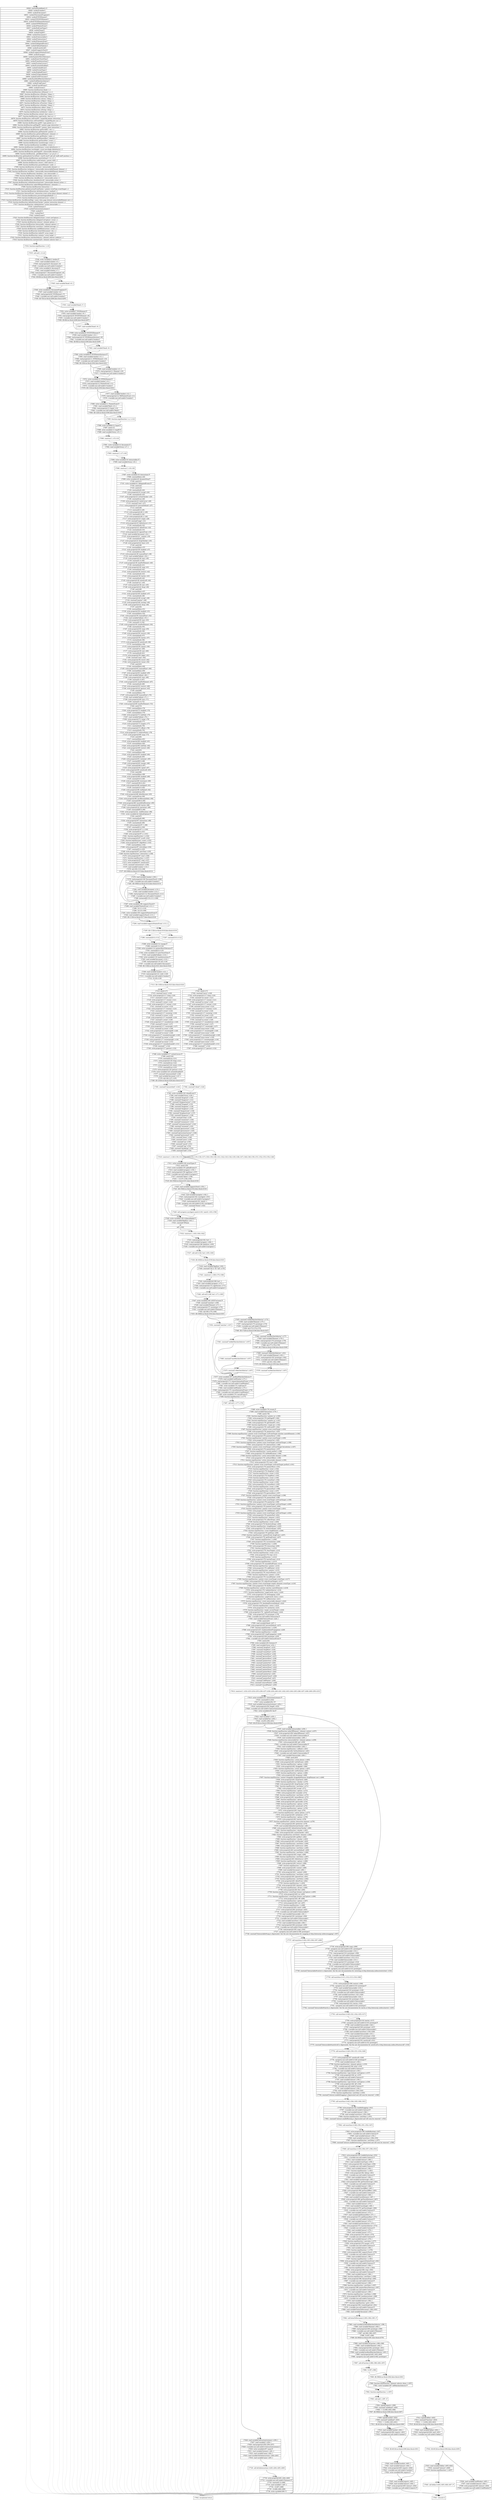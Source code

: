 digraph {
rankdir="TD"
BB_entry1[shape=none,label=""];
BB_entry1 -> BB4289 [tailport=s, headport=n, headlabel="    4289"]
BB4289 [shape=record label="{16928: constant[undefined,v1]|16929: vardecl['window']|16930: vardecl['document']|16931: vardecl['DocumentFragment']|16932: vardecl['SVGElement']|16933: vardecl['SVGSVGElement']|16934: vardecl['SVGElementInstance']|16935: vardecl['HTMLElement']|16936: vardecl['PointerEvent']|16937: vardecl['pEventTypes']|16938: vardecl['hypot']|16939: vardecl['tmpXY']|16940: vardecl['documents']|16941: vardecl['interactables']|16942: vardecl['interactions']|16943: vardecl['dynamicDrop']|16944: vardecl['delegatedEvents']|16945: vardecl['defaultOptions']|16946: vardecl['autoScroll']|16947: vardecl['supportsTouch']|16948: vardecl['supportsPointerEvent']|16949: vardecl['margin']|16950: vardecl['pointerMoveTolerance']|16951: vardecl['prevTouchTime']|16952: vardecl['maxInteractions']|16953: vardecl['actionCursors']|16954: vardecl['actionIsEnabled']|16955: vardecl['wheelEvent']|16956: vardecl['eventTypes']|16957: vardecl['globalEvents']|16958: vardecl['isOperaMobile']|16959: vardecl['isIOS7orLower']|16960: vardecl['prefixedMatchesSelector']|16961: vardecl['ie8MatchesSelector']|16962: vardecl['reqFrame']|16963: vardecl['cancelFrame']|16964: vardecl['events']|16965: function-decl[function blank ( ),-]|16966: function-decl[function isElement ( o ),-]|16967: function-decl[function isWindow ( thing ),-]|16968: function-decl[function isDocFrag ( thing ),-]|16969: function-decl[function isArray ( thing ),-]|16970: function-decl[function isObject ( thing ),-]|16971: function-decl[function isFunction ( thing ),-]|16972: function-decl[function isNumber ( thing ),-]|16973: function-decl[function isBool ( thing ),-]|16974: function-decl[function isString ( thing ),-]|16975: function-decl[function trySelector ( value ),-]|16976: function-decl[function extend ( dest source ),-]|16977: function-decl[function copyCoords ( dest src ),-]|16978: function-decl[function setEventXY ( targetObj pointer interaction ),-]|16979: function-decl[function setEventDeltas ( targetObj prev cur ),-]|16980: function-decl[function getXY ( type pointer xy ),-]|16981: function-decl[function getPageXY ( pointer page interaction ),-]|16982: function-decl[function getClientXY ( pointer client interaction ),-]|16983: function-decl[function getScrollXY ( win ),-]|16984: function-decl[function getPointerId ( pointer ),-]|16985: function-decl[function getActualElement ( element ),-]|16986: function-decl[function getWindow ( node ),-]|16987: function-decl[function getElementRect ( element ),-]|16988: function-decl[function getTouchPair ( event ),-]|16989: function-decl[function touchAverage ( event ),-]|16990: function-decl[function touchBBox ( event ),-]|16991: function-decl[function touchDistance ( event deltaSource ),-]|16992: function-decl[function touchAngle ( event prevAngle deltaSource ),-]|16993: function-decl[function getOriginXY ( interactable element ),-]|16994: function-decl[function _getQBezierValue ( t p1 p2 p3 ),-]|16995: function-decl[function getQuadraticCurvePoint ( startX startY cpX cpY endX endY position ),-]|16996: function-decl[function easeOutQuad ( t b c d ),-]|16997: function-decl[function nodeContains ( parent child ),-]|16998: function-decl[function closest ( child selector ),-]|16999: function-decl[function parentElement ( node ),-]|17000: function-decl[function inContext ( interactable element ),-]|17001: function-decl[function testIgnore ( interactable interactableElement element ),-]|17002: function-decl[function testAllow ( interactable interactableElement element ),-]|17003: function-decl[function checkAxis ( axis interactable ),-]|17004: function-decl[function checkSnap ( interactable action ),-]|17005: function-decl[function checkRestrict ( interactable action ),-]|17006: function-decl[function checkAutoScroll ( interactable action ),-]|17007: function-decl[function withinInteractionLimit ( interactable element action ),-]|17008: function-decl[function indexOfDeepestElement ( elements ),-]|17009: function-decl[function Interaction ( ),-]|17010: function-decl[function getInteractionFromPointer ( pointer eventType eventTarget ),-]|17011: function-decl[function doOnInteractions ( method ),-]|17012: function-decl[function InteractEvent ( interaction event action phase element related ),-]|17013: function-decl[function preventOriginalDefault ( ),-]|17014: function-decl[function getActionCursor ( action ),-]|17015: function-decl[function checkResizeEdge ( name value page element interactableElement rect ),-]|17016: function-decl[function defaultActionChecker ( pointer interaction element ),-]|17017: function-decl[function validateAction ( action interactable ),-]|17018: vardecl['listeners']|17019: vardecl['interactionListeners']|17020: vardecl['i']|17021: vardecl['len']|17022: vardecl['name']|17023: function-decl[function delegateListener ( event useCapture ),-]|17024: function-decl[function delegateUseCapture ( event ),-]|17025: function-decl[function interact ( element options ),-]|17026: function-decl[function Interactable ( element options ),-]|17027: function-decl[function warnOnce ( method message ),-]|17028: function-decl[function endAllInteractions ( event ),-]|17029: function-decl[function listenToDocument ( doc ),-]|17030: function-decl[function indexOf ( array target ),-]|17031: function-decl[function contains ( array target ),-]|17032: function-decl[function matchesSelector ( element selector nodeList ),-]|17033: function-decl[function matchesUpTo ( element selector limit ),-]}" ] 
BB4289 -> BB4290 [tailport=s, headport=n, headlabel="      4290"]
BB4290 [shape=record label="{17034: function-expr[function ( ),v3]}" ] 
BB4290 -> BB4291 [tailport=s, headport=n, headlabel="      4291"]
BB4291 [shape=record label="{17035: call-null [-,v3,v2]}" ] 
BB4291 -> BB4292 [tailport=s, headport=n, headlabel="      4292"]
BB4291 -> BB4398 [tailport=s, headport=n, color=gray, headlabel="      4398"]
BB4292 [shape=record label="{17036: write-variable[v2,'window']*|17037: read-variable['window',v5,-]|17038: read-property[v5,'document',v4]|17039: \<variable-non-null-undef\>['window']|17040: write-variable[v4,'document']*|17041: read-variable['window',v7,-]|17042: read-property[v7,'DocumentFragment',v6]|17043: \<variable-non-null-undef\>['window']|17044: if[v6](true-block:4294,false-block:4293)}" ] 
BB4292 -> BB4294 [tailport=s, headport=n, headlabel="      4294"]
BB4292 -> BB4293 [tailport=s, headport=n, headlabel="      4293"]
BB4292 -> BB4398 [tailport=s, headport=n, color=gray]
BB4293 [shape=record label="{17045: read-variable['blank',v6,-]}" ] 
BB4293 -> BB4294 [tailport=s, headport=n]
BB4293 -> BB4398 [tailport=s, headport=n, color=gray]
BB4294 [shape=record label="{17046: write-variable[v6,'DocumentFragment']*|17047: read-variable['window',v8,-]|17048: read-property[v8,'SVGElement',v7]|17049: \<variable-non-null-undef\>['window']|17050: if[v7](true-block:4296,false-block:4295)}" ] 
BB4294 -> BB4296 [tailport=s, headport=n, headlabel="      4296"]
BB4294 -> BB4295 [tailport=s, headport=n, headlabel="      4295"]
BB4294 -> BB4398 [tailport=s, headport=n, color=gray]
BB4295 [shape=record label="{17051: read-variable['blank',v7,-]}" ] 
BB4295 -> BB4296 [tailport=s, headport=n]
BB4295 -> BB4398 [tailport=s, headport=n, color=gray]
BB4296 [shape=record label="{17052: write-variable[v7,'SVGElement']*|17053: read-variable['window',v9,-]|17054: read-property[v9,'SVGSVGElement',v8]|17055: \<variable-non-null-undef\>['window']|17056: if[v8](true-block:4298,false-block:4297)}" ] 
BB4296 -> BB4298 [tailport=s, headport=n, headlabel="      4298"]
BB4296 -> BB4297 [tailport=s, headport=n, headlabel="      4297"]
BB4296 -> BB4398 [tailport=s, headport=n, color=gray]
BB4297 [shape=record label="{17057: read-variable['blank',v8,-]}" ] 
BB4297 -> BB4298 [tailport=s, headport=n]
BB4297 -> BB4398 [tailport=s, headport=n, color=gray]
BB4298 [shape=record label="{17058: write-variable[v8,'SVGSVGElement']*|17059: read-variable['window',v10,-]|17060: read-property[v10,'SVGElementInstance',v9]|17061: \<variable-non-null-undef\>['window']|17062: if[v9](true-block:4300,false-block:4299)}" ] 
BB4298 -> BB4300 [tailport=s, headport=n, headlabel="      4300"]
BB4298 -> BB4299 [tailport=s, headport=n, headlabel="      4299"]
BB4298 -> BB4398 [tailport=s, headport=n, color=gray]
BB4299 [shape=record label="{17063: read-variable['blank',v9,-]}" ] 
BB4299 -> BB4300 [tailport=s, headport=n]
BB4299 -> BB4398 [tailport=s, headport=n, color=gray]
BB4300 [shape=record label="{17064: write-variable[v9,'SVGElementInstance']*|17065: read-variable['window',v11,-]|17066: read-property[v11,'HTMLElement',v10]|17067: \<variable-non-null-undef\>['window']|17068: if[v10](true-block:4302,false-block:4301)}" ] 
BB4300 -> BB4302 [tailport=s, headport=n, headlabel="      4302"]
BB4300 -> BB4301 [tailport=s, headport=n, headlabel="      4301"]
BB4300 -> BB4398 [tailport=s, headport=n, color=gray]
BB4301 [shape=record label="{17069: read-variable['window',v11,-]|17070: read-property[v11,'Element',v10]|17071: \<variable-non-null-undef\>['window']}" ] 
BB4301 -> BB4302 [tailport=s, headport=n]
BB4301 -> BB4398 [tailport=s, headport=n, color=gray]
BB4302 [shape=record label="{17072: write-variable[v10,'HTMLElement']*|17073: read-variable['window',v12,-]|17074: read-property[v12,'PointerEvent',v11]|17075: \<variable-non-null-undef\>['window']|17076: if[v11](true-block:4304,false-block:4303)}" ] 
BB4302 -> BB4304 [tailport=s, headport=n, headlabel="      4304"]
BB4302 -> BB4303 [tailport=s, headport=n, headlabel="      4303"]
BB4302 -> BB4398 [tailport=s, headport=n, color=gray]
BB4303 [shape=record label="{17077: read-variable['window',v12,-]|17078: read-property[v12,'MSPointerEvent',v11]|17079: \<variable-non-null-undef\>['window']}" ] 
BB4303 -> BB4304 [tailport=s, headport=n]
BB4303 -> BB4398 [tailport=s, headport=n, color=gray]
BB4304 [shape=record label="{17080: write-variable[v11,'PointerEvent']*|17081: read-variable['Math',v13,-]|17082: read-property[v13,'hypot',v12]|17083: \<variable-non-null-undef\>['Math']|17084: if[v12](true-block:4306,false-block:4305)}" ] 
BB4304 -> BB4306 [tailport=s, headport=n, headlabel="      4306"]
BB4304 -> BB4305 [tailport=s, headport=n, headlabel="      4305"]
BB4304 -> BB4398 [tailport=s, headport=n, color=gray]
BB4305 [shape=record label="{17085: function-expr[function ( x y ),v12]}" ] 
BB4305 -> BB4306 [tailport=s, headport=n]
BB4306 [shape=record label="{17086: write-variable[v12,'hypot']*|17087: new[v13]|17088: write-variable[v13,'tmpXY']*|17089: read-variable['Array',v15,-]}" ] 
BB4306 -> BB4307 [tailport=s, headport=n, headlabel="      4307"]
BB4306 -> BB4398 [tailport=s, headport=n, color=gray]
BB4307 [shape=record label="{17090: construct [-,v15,v14]}" ] 
BB4307 -> BB4308 [tailport=s, headport=n, headlabel="      4308"]
BB4307 -> BB4398 [tailport=s, headport=n, color=gray]
BB4308 [shape=record label="{17091: write-variable[v14,'documents']*|17092: read-variable['Array',v17,-]}" ] 
BB4308 -> BB4309 [tailport=s, headport=n, headlabel="      4309"]
BB4308 -> BB4398 [tailport=s, headport=n, color=gray]
BB4309 [shape=record label="{17093: construct [-,v17,v16]}" ] 
BB4309 -> BB4310 [tailport=s, headport=n, headlabel="      4310"]
BB4309 -> BB4398 [tailport=s, headport=n, color=gray]
BB4310 [shape=record label="{17094: write-variable[v16,'interactables']*|17095: read-variable['Array',v19,-]}" ] 
BB4310 -> BB4311 [tailport=s, headport=n, headlabel="      4311"]
BB4310 -> BB4398 [tailport=s, headport=n, color=gray]
BB4311 [shape=record label="{17096: construct [-,v19,v18]}" ] 
BB4311 -> BB4312 [tailport=s, headport=n, headlabel="      4312"]
BB4311 -> BB4398 [tailport=s, headport=n, color=gray]
BB4312 [shape=record label="{17097: write-variable[v18,'interactions']*|17098: constant[false,v20]|17099: write-variable[v20,'dynamicDrop']*|17100: new[v21]|17101: write-variable[v21,'delegatedEvents']*|17102: new[v22]|17103: new[v23]|17104: constant[null,v24]|17105: write-property[v23,'accept',v24]|17106: constant[null,v25]|17107: write-property[v23,'actionChecker',v25]|17108: constant[true,v26]|17109: write-property[v23,'styleCursor',v26]|17110: constant[\"auto\",v27]|17111: write-property[v23,'preventDefault',v27]|17112: new[v28]|17113: constant[0.0,v29]|17114: write-property[v28,'x',v29]|17115: constant[0.0,v30]|17116: write-property[v28,'y',v30]|17117: write-property[v23,'origin',v28]|17118: constant[\"page\",v31]|17119: write-property[v23,'deltaSource',v31]|17120: constant[null,v32]|17121: write-property[v23,'allowFrom',v32]|17122: constant[null,v33]|17123: write-property[v23,'ignoreFrom',v33]|17124: read-variable['document',v34,-]|17125: write-property[v23,'_context',v34]|17126: constant[null,v35]|17127: write-property[v23,'dropChecker',v35]|17128: write-property[v22,'base',v23]|17129: new[v36]|17130: constant[false,v37]|17131: write-property[v36,'enabled',v37]|17132: constant[true,v38]|17133: write-property[v36,'manualStart',v38]|17134: read-variable['Infinity',v39,-]|17135: write-property[v36,'max',v39]|17136: constant[1.0,v40]|17137: write-property[v36,'maxPerElement',v40]|17138: constant[null,v41]|17139: write-property[v36,'snap',v41]|17140: constant[null,v42]|17141: write-property[v36,'restrict',v42]|17142: constant[null,v43]|17143: write-property[v36,'inertia',v43]|17144: constant[null,v44]|17145: write-property[v36,'autoScroll',v44]|17146: constant[\"xy\",v45]|17147: write-property[v36,'axis',v45]|17148: write-property[v22,'drag',v36]|17149: new[v46]|17150: constant[false,v47]|17151: write-property[v46,'enabled',v47]|17152: constant[null,v48]|17153: write-property[v46,'accept',v48]|17154: constant[\"pointer\",v49]|17155: write-property[v46,'overlap',v49]|17156: write-property[v22,'drop',v46]|17157: new[v50]|17158: constant[false,v51]|17159: write-property[v50,'enabled',v51]|17160: constant[false,v52]|17161: write-property[v50,'manualStart',v52]|17162: read-variable['Infinity',v53,-]|17163: write-property[v50,'max',v53]|17164: constant[1.0,v54]|17165: write-property[v50,'maxPerElement',v54]|17166: constant[null,v55]|17167: write-property[v50,'snap',v55]|17168: constant[null,v56]|17169: write-property[v50,'restrict',v56]|17170: constant[null,v57]|17171: write-property[v50,'inertia',v57]|17172: constant[null,v58]|17173: write-property[v50,'autoScroll',v58]|17174: constant[false,v59]|17175: write-property[v50,'square',v59]|17176: constant[\"xy\",v60]|17177: write-property[v50,'axis',v60]|17178: constant[null,v61]|17179: write-property[v50,'edges',v61]|17180: constant[\"none\",v62]|17181: write-property[v50,'invert',v62]|17182: write-property[v22,'resize',v50]|17183: new[v63]|17184: constant[false,v64]|17185: write-property[v63,'manualStart',v64]|17186: constant[false,v65]|17187: write-property[v63,'enabled',v65]|17188: read-variable['Infinity',v66,-]|17189: write-property[v63,'max',v66]|17190: constant[1.0,v67]|17191: write-property[v63,'maxPerElement',v67]|17192: constant[null,v68]|17193: write-property[v63,'restrict',v68]|17194: write-property[v22,'gesture',v63]|17195: new[v69]|17196: constant[false,v70]|17197: write-property[v69,'manualStart',v70]|17198: read-variable['Infinity',v71,-]|17199: write-property[v69,'max',v71]|17200: constant[1.0,v72]|17201: write-property[v69,'maxPerElement',v72]|17202: new[v73]|17203: constant[false,v74]|17204: write-property[v73,'enabled',v74]|17205: constant[false,v75]|17206: write-property[v73,'endOnly',v75]|17207: read-variable['Infinity',v76,-]|17208: write-property[v73,'range',v76]|17209: constant[null,v77]|17210: write-property[v73,'targets',v77]|17211: constant[null,v78]|17212: write-property[v73,'offsets',v78]|17213: constant[null,v79]|17214: write-property[v73,'relativePoints',v79]|17215: write-property[v69,'snap',v73]|17216: new[v80]|17217: constant[false,v81]|17218: write-property[v80,'enabled',v81]|17219: constant[false,v82]|17220: write-property[v80,'endOnly',v82]|17221: write-property[v69,'restrict',v80]|17222: new[v83]|17223: constant[false,v84]|17224: write-property[v83,'enabled',v84]|17225: constant[null,v85]|17226: write-property[v83,'container',v85]|17227: constant[60.0,v86]|17228: write-property[v83,'margin',v86]|17229: constant[300.0,v87]|17230: write-property[v83,'speed',v87]|17231: write-property[v69,'autoScroll',v83]|17232: new[v88]|17233: constant[false,v89]|17234: write-property[v88,'enabled',v89]|17235: constant[10.0,v90]|17236: write-property[v88,'resistance',v90]|17237: constant[100.0,v91]|17238: write-property[v88,'minSpeed',v91]|17239: constant[10.0,v92]|17240: write-property[v88,'endSpeed',v92]|17241: constant[true,v93]|17242: write-property[v88,'allowResume',v93]|17243: constant[true,v94]|17244: write-property[v88,'zeroResumeDelta',v94]|17245: constant[300.0,v95]|17246: write-property[v88,'smoothEndDuration',v95]|17247: write-property[v69,'inertia',v88]|17248: write-property[v22,'perAction',v69]|17249: constant[600.0,v96]|17250: write-property[v22,'_holdDuration',v96]|17251: write-variable[v22,'defaultOptions']*|17252: new[v97]|17253: constant[null,v98]|17254: write-property[v97,'interaction',v98]|17255: constant[null,v99]|17256: write-property[v97,'i',v99]|17257: constant[0.0,v100]|17258: write-property[v97,'x',v100]|17259: constant[0.0,v101]|17260: write-property[v97,'y',v101]|17261: function-expr[function ( ),v102]|17262: write-property[v97,'scroll',v102]|17263: function-expr[function ( event ),v103]|17264: write-property[v97,'edgeMove',v103]|17265: constant[false,v104]|17266: write-property[v97,'isScrolling',v104]|17267: constant[0.0,v105]|17268: write-property[v97,'prevTime',v105]|17269: function-expr[function ( interaction ),v106]|17270: write-property[v97,'start',v106]|17271: function-expr[function ( ),v107]|17272: write-property[v97,'stop',v107]|17273: write-variable[v97,'autoScroll']*|17274: constant[\"ontouchstart\",v109]|17275: read-variable['window',v110,-]|17276: in[v109,v110,v108]|17277: if[v108](true-block:4315,false-block:4313)}" ] 
BB4312 -> BB4315 [tailport=s, headport=n, headlabel="      4315"]
BB4312 -> BB4313 [tailport=s, headport=n, headlabel="      4313"]
BB4312 -> BB4398 [tailport=s, headport=n, color=gray]
BB4313 [shape=record label="{17278: read-variable['window',v109,-]|17279: read-property[v109,'DocumentTouch',v108]|17280: \<variable-non-null-undef\>['window']|17281: if[v108](true-block:4314,false-block:4315)}" ] 
BB4313 -> BB4315 [tailport=s, headport=n]
BB4313 -> BB4314 [tailport=s, headport=n, headlabel="      4314"]
BB4313 -> BB4398 [tailport=s, headport=n, color=gray]
BB4314 [shape=record label="{17282: read-variable['document',v110,-]|17283: read-variable['window',v112,-]|17284: read-property[v112,'DocumentTouch',v111]|17285: \<variable-non-null-undef\>['window']|17286: instanceof[v110,v111,v108]}" ] 
BB4314 -> BB4315 [tailport=s, headport=n]
BB4314 -> BB4398 [tailport=s, headport=n, color=gray]
BB4315 [shape=record label="{17287: write-variable[v108,'supportsTouch']*|17288: read-variable['PointerEvent',v111,-]|17289: ![v111,v110]|17290: ![v110,v109]|17291: write-variable[v109,'supportsPointerEvent']*|17292: read-variable['supportsTouch',v113,-]|17293: if[v113](true-block:4317,false-block:4316)}" ] 
BB4315 -> BB4317 [tailport=s, headport=n, headlabel="      4317"]
BB4315 -> BB4316 [tailport=s, headport=n, headlabel="      4316"]
BB4315 -> BB4398 [tailport=s, headport=n, color=gray]
BB4316 [shape=record label="{17294: read-variable['supportsPointerEvent',v113,-]}" ] 
BB4316 -> BB4317 [tailport=s, headport=n]
BB4316 -> BB4398 [tailport=s, headport=n, color=gray]
BB4317 [shape=record label="{17295: if[v113](true-block:4318,false-block:4319)}" ] 
BB4317 -> BB4318 [tailport=s, headport=n, headlabel="      4318"]
BB4317 -> BB4319 [tailport=s, headport=n, headlabel="      4319"]
BB4318 [shape=record label="{17296: constant[20.0,v112]}" ] 
BB4318 -> BB4320 [tailport=s, headport=n, headlabel="      4320"]
BB4319 [shape=record label="{17297: constant[10.0,v112]}" ] 
BB4319 -> BB4320 [tailport=s, headport=n]
BB4320 [shape=record label="{17298: write-variable[v112,'margin']*|17299: constant[1.0,v114]|17300: write-variable[v114,'pointerMoveTolerance']*|17301: constant[0.0,v115]|17302: write-variable[v115,'prevTouchTime']*|17303: read-variable['Infinity',v116,-]|17304: write-variable[v116,'maxInteractions']*|17305: read-variable['document',v119,-]|17306: read-property[v119,'all',v118]|17307: \<variable-non-null-undef\>['document']|17308: if[v118](true-block:4321,false-block:4322)}" ] 
BB4320 -> BB4322 [tailport=s, headport=n, headlabel="      4322"]
BB4320 -> BB4321 [tailport=s, headport=n, headlabel="      4321"]
BB4320 -> BB4398 [tailport=s, headport=n, color=gray]
BB4321 [shape=record label="{17309: read-variable['window',v121,-]|17310: read-property[v121,'atob',v120]|17311: \<variable-non-null-undef\>['window']|17312: ![v120,v118]}" ] 
BB4321 -> BB4322 [tailport=s, headport=n]
BB4321 -> BB4398 [tailport=s, headport=n, color=gray]
BB4322 [shape=record label="{17313: if[v118](true-block:4323,false-block:4324)}" ] 
BB4322 -> BB4323 [tailport=s, headport=n, headlabel="      4323"]
BB4322 -> BB4324 [tailport=s, headport=n, headlabel="      4324"]
BB4323 [shape=record label="{17314: new[v117]|17315: constant[\"move\",v120]|17316: write-property[v117,'drag',v120]|17317: constant[\"e-resize\",v121]|17318: write-property[v117,'resizex',v121]|17319: constant[\"s-resize\",v122]|17320: write-property[v117,'resizey',v122]|17321: constant[\"se-resize\",v123]|17322: write-property[v117,'resizexy',v123]|17323: constant[\"n-resize\",v124]|17324: write-property[v117,'resizetop',v124]|17325: constant[\"w-resize\",v125]|17326: write-property[v117,'resizeleft',v125]|17327: constant[\"s-resize\",v126]|17328: write-property[v117,'resizebottom',v126]|17329: constant[\"e-resize\",v127]|17330: write-property[v117,'resizeright',v127]|17331: constant[\"se-resize\",v128]|17332: write-property[v117,'resizetopleft',v128]|17333: constant[\"se-resize\",v129]|17334: write-property[v117,'resizebottomright',v129]|17335: constant[\"ne-resize\",v130]|17336: write-property[v117,'resizetopright',v130]|17337: constant[\"ne-resize\",v131]|17338: write-property[v117,'resizebottomleft',v131]|17339: constant[\"\",v132]|17340: write-property[v117,'gesture',v132]}" ] 
BB4323 -> BB4325 [tailport=s, headport=n, headlabel="      4325"]
BB4323 -> BB4398 [tailport=s, headport=n, color=gray]
BB4324 [shape=record label="{17341: new[v117]|17342: constant[\"move\",v120]|17343: write-property[v117,'drag',v120]|17344: constant[\"ew-resize\",v121]|17345: write-property[v117,'resizex',v121]|17346: constant[\"ns-resize\",v122]|17347: write-property[v117,'resizey',v122]|17348: constant[\"nwse-resize\",v123]|17349: write-property[v117,'resizexy',v123]|17350: constant[\"ns-resize\",v124]|17351: write-property[v117,'resizetop',v124]|17352: constant[\"ew-resize\",v125]|17353: write-property[v117,'resizeleft',v125]|17354: constant[\"ns-resize\",v126]|17355: write-property[v117,'resizebottom',v126]|17356: constant[\"ew-resize\",v127]|17357: write-property[v117,'resizeright',v127]|17358: constant[\"nwse-resize\",v128]|17359: write-property[v117,'resizetopleft',v128]|17360: constant[\"nwse-resize\",v129]|17361: write-property[v117,'resizebottomright',v129]|17362: constant[\"nesw-resize\",v130]|17363: write-property[v117,'resizetopright',v130]|17364: constant[\"nesw-resize\",v131]|17365: write-property[v117,'resizebottomleft',v131]|17366: constant[\"\",v132]|17367: write-property[v117,'gesture',v132]}" ] 
BB4324 -> BB4325 [tailport=s, headport=n]
BB4324 -> BB4398 [tailport=s, headport=n, color=gray]
BB4325 [shape=record label="{17368: write-variable[v117,'actionCursors']*|17369: new[v120]|17370: constant[true,v121]|17371: write-property[v120,'drag',v121]|17372: constant[true,v122]|17373: write-property[v120,'resize',v122]|17374: constant[true,v123]|17375: write-property[v120,'gesture',v123]|17376: write-variable[v120,'actionIsEnabled']*|17377: constant[\"onmousewheel\",v126]|17378: read-variable['document',v127,-]|17379: in[v126,v127,v125]|17380: if[v125](true-block:4326,false-block:4327)}" ] 
BB4325 -> BB4326 [tailport=s, headport=n, headlabel="      4326"]
BB4325 -> BB4327 [tailport=s, headport=n, headlabel="      4327"]
BB4325 -> BB4398 [tailport=s, headport=n, color=gray]
BB4326 [shape=record label="{17381: constant[\"mousewheel\",v124]}" ] 
BB4326 -> BB4328 [tailport=s, headport=n, headlabel="      4328"]
BB4327 [shape=record label="{17382: constant[\"wheel\",v124]}" ] 
BB4327 -> BB4328 [tailport=s, headport=n]
BB4328 [shape=record label="{17383: write-variable[v124,'wheelEvent']*|17384: read-variable['Array',v129,-]|17385: constant[\"dragstart\",v130]|17386: constant[\"dragmove\",v131]|17387: constant[\"draginertiastart\",v132]|17388: constant[\"dragend\",v133]|17389: constant[\"dragenter\",v134]|17390: constant[\"dragleave\",v135]|17391: constant[\"dropactivate\",v136]|17392: constant[\"dropdeactivate\",v137]|17393: constant[\"dropmove\",v138]|17394: constant[\"drop\",v139]|17395: constant[\"resizestart\",v140]|17396: constant[\"resizemove\",v141]|17397: constant[\"resizeinertiastart\",v142]|17398: constant[\"resizeend\",v143]|17399: constant[\"gesturestart\",v144]|17400: constant[\"gesturemove\",v145]|17401: constant[\"gestureinertiastart\",v146]|17402: constant[\"gestureend\",v147]|17403: constant[\"down\",v148]|17404: constant[\"move\",v149]|17405: constant[\"up\",v150]|17406: constant[\"cancel\",v151]|17407: constant[\"tap\",v152]|17408: constant[\"doubletap\",v153]|17409: constant[\"hold\",v154]}" ] 
BB4328 -> BB4329 [tailport=s, headport=n, headlabel="      4329"]
BB4328 -> BB4398 [tailport=s, headport=n, color=gray]
BB4329 [shape=record label="{17410: construct [-,v129,v130,v131,v132,v133,v134,v135,v136,v137,v138,v139,v140,v141,v142,v143,v144,v145,v146,v147,v148,v149,v150,v151,v152,v153,v154,v128]}" ] 
BB4329 -> BB4330 [tailport=s, headport=n, headlabel="      4330"]
BB4329 -> BB4398 [tailport=s, headport=n, color=gray]
BB4330 [shape=record label="{17411: write-variable[v128,'eventTypes']*|17412: new[v155]|17413: write-variable[v155,'globalEvents']*|17414: read-variable['navigator',v159,-]|17415: read-property[v159,'appName',v157]|17416: \<variable-non-null-undef\>['navigator']|17417: constant[\"Opera\",v158]|17418: ==[v157,v158,v156]|17419: if[v156](true-block:4331,false-block:4334)}" ] 
BB4330 -> BB4334 [tailport=s, headport=n, headlabel="      4334"]
BB4330 -> BB4331 [tailport=s, headport=n, headlabel="      4331"]
BB4330 -> BB4398 [tailport=s, headport=n, color=gray]
BB4331 [shape=record label="{17420: read-variable['supportsTouch',v156,-]|17421: if[v156](true-block:4332,false-block:4334)}" ] 
BB4331 -> BB4334 [tailport=s, headport=n]
BB4331 -> BB4332 [tailport=s, headport=n, headlabel="      4332"]
BB4331 -> BB4398 [tailport=s, headport=n, color=gray]
BB4332 [shape=record label="{17422: read-variable['navigator',v162,-]|17423: read-property[v162,'userAgent',v161]|17424: \<variable-non-null-undef\>['navigator']|17425: read-property[v161,'match',-]|17426: \<property-non-null-undef\>[v162,'userAgent']|17427: constant[\"Presto\",v163]}" ] 
BB4332 -> BB4333 [tailport=s, headport=n, headlabel="      4333"]
BB4332 -> BB4398 [tailport=s, headport=n, color=gray]
BB4333 [shape=record label="{17428: call-navigator.userAgent.match [v161,'match',v163,v156]}" ] 
BB4333 -> BB4334 [tailport=s, headport=n]
BB4333 -> BB4398 [tailport=s, headport=n, color=gray]
BB4334 [shape=record label="{17429: write-variable[v156,'isOperaMobile']*|17430: read-variable['RegExp',v163,-]|17431: constant[\"iP(hone|od|ad)\",v164]}" ] 
BB4334 -> BB4335 [tailport=s, headport=n, headlabel="      4335"]
BB4334 -> BB4398 [tailport=s, headport=n, color=gray]
BB4335 [shape=record label="{17432: construct [-,v163,v164,v162]}" ] 
BB4335 -> BB4336 [tailport=s, headport=n, headlabel="      4336"]
BB4335 -> BB4398 [tailport=s, headport=n, color=gray]
BB4336 [shape=record label="{17433: read-property[v162,'test',-]|17434: read-variable['navigator',v166,-]|17435: read-property[v166,'platform',v165]|17436: \<variable-non-null-undef\>['navigator']}" ] 
BB4336 -> BB4337 [tailport=s, headport=n, headlabel="      4337"]
BB4336 -> BB4398 [tailport=s, headport=n, color=gray]
BB4337 [shape=record label="{17437: call-null [v162,'test',v165,v160]}" ] 
BB4337 -> BB4338 [tailport=s, headport=n, headlabel="      4338"]
BB4337 -> BB4398 [tailport=s, headport=n, color=gray]
BB4338 [shape=record label="{17438: if[v160](true-block:4339,false-block:4343)}" ] 
BB4338 -> BB4343 [tailport=s, headport=n, headlabel="      4343"]
BB4338 -> BB4339 [tailport=s, headport=n, headlabel="      4339"]
BB4339 [shape=record label="{17439: read-variable['RegExp',v169,-]|17440: constant[\"OS [1-7][^\\\\d]\",v170]}" ] 
BB4339 -> BB4340 [tailport=s, headport=n, headlabel="      4340"]
BB4339 -> BB4398 [tailport=s, headport=n, color=gray]
BB4340 [shape=record label="{17441: construct [-,v169,v170,v168]}" ] 
BB4340 -> BB4341 [tailport=s, headport=n, headlabel="      4341"]
BB4340 -> BB4398 [tailport=s, headport=n, color=gray]
BB4341 [shape=record label="{17442: read-property[v168,'test',-]|17443: read-variable['navigator',v172,-]|17444: read-property[v172,'appVersion',v171]|17445: \<variable-non-null-undef\>['navigator']}" ] 
BB4341 -> BB4342 [tailport=s, headport=n, headlabel="      4342"]
BB4341 -> BB4398 [tailport=s, headport=n, color=gray]
BB4342 [shape=record label="{17446: call-null [v168,'test',v171,v160]}" ] 
BB4342 -> BB4343 [tailport=s, headport=n]
BB4342 -> BB4398 [tailport=s, headport=n, color=gray]
BB4343 [shape=record label="{17447: write-variable[v160,'isIOS7orLower']*|17448: constant[\"matches\",v169]|17449: read-variable['Element',v171,-]|17450: read-property[v171,'prototype',v170]|17451: \<variable-non-null-undef\>['Element']|17452: in[v169,v170,v168]|17453: if[v168](true-block:4344,false-block:4345)}" ] 
BB4343 -> BB4344 [tailport=s, headport=n, headlabel="      4344"]
BB4343 -> BB4345 [tailport=s, headport=n, headlabel="      4345"]
BB4343 -> BB4398 [tailport=s, headport=n, color=gray]
BB4344 [shape=record label="{17454: constant[\"matches\",v167]}" ] 
BB4344 -> BB4352 [tailport=s, headport=n, headlabel="      4352"]
BB4345 [shape=record label="{17455: constant[\"webkitMatchesSelector\",v173]|17456: read-variable['Element',v175,-]|17457: read-property[v175,'prototype',v174]|17458: \<variable-non-null-undef\>['Element']|17459: in[v173,v174,v172]|17460: if[v172](true-block:4346,false-block:4347)}" ] 
BB4345 -> BB4346 [tailport=s, headport=n, headlabel="      4346"]
BB4345 -> BB4347 [tailport=s, headport=n, headlabel="      4347"]
BB4345 -> BB4398 [tailport=s, headport=n, color=gray]
BB4346 [shape=record label="{17461: constant[\"webkitMatchesSelector\",v167]}" ] 
BB4346 -> BB4352 [tailport=s, headport=n]
BB4347 [shape=record label="{17462: constant[\"mozMatchesSelector\",v177]|17463: read-variable['Element',v179,-]|17464: read-property[v179,'prototype',v178]|17465: \<variable-non-null-undef\>['Element']|17466: in[v177,v178,v176]|17467: if[v176](true-block:4348,false-block:4349)}" ] 
BB4347 -> BB4348 [tailport=s, headport=n, headlabel="      4348"]
BB4347 -> BB4349 [tailport=s, headport=n, headlabel="      4349"]
BB4347 -> BB4398 [tailport=s, headport=n, color=gray]
BB4348 [shape=record label="{17468: constant[\"mozMatchesSelector\",v167]}" ] 
BB4348 -> BB4352 [tailport=s, headport=n]
BB4349 [shape=record label="{17469: constant[\"oMatchesSelector\",v181]|17470: read-variable['Element',v183,-]|17471: read-property[v183,'prototype',v182]|17472: \<variable-non-null-undef\>['Element']|17473: in[v181,v182,v180]|17474: if[v180](true-block:4350,false-block:4351)}" ] 
BB4349 -> BB4350 [tailport=s, headport=n, headlabel="      4350"]
BB4349 -> BB4351 [tailport=s, headport=n, headlabel="      4351"]
BB4349 -> BB4398 [tailport=s, headport=n, color=gray]
BB4350 [shape=record label="{17475: constant[\"oMatchesSelector\",v167]}" ] 
BB4350 -> BB4352 [tailport=s, headport=n]
BB4351 [shape=record label="{17476: constant[\"msMatchesSelector\",v167]}" ] 
BB4351 -> BB4352 [tailport=s, headport=n]
BB4352 [shape=record label="{17477: write-variable[v167,'prefixedMatchesSelector']*|17478: read-variable['realWindow',v173,-]|17479: read-property[v173,'requestAnimationFrame',v172]|17480: \<variable-non-null-undef\>['realWindow']|17481: write-variable[v172,'reqFrame']*|17482: read-variable['realWindow',v175,-]|17483: read-property[v175,'cancelAnimationFrame',v174]|17484: \<variable-non-null-undef\>['realWindow']|17485: write-variable[v174,'cancelFrame']*|17486: function-expr[function ( ),v177]}" ] 
BB4352 -> BB4353 [tailport=s, headport=n, headlabel="      4353"]
BB4352 -> BB4398 [tailport=s, headport=n, color=gray]
BB4353 [shape=record label="{17487: call-null [-,v177,v176]}" ] 
BB4353 -> BB4354 [tailport=s, headport=n, headlabel="      4354"]
BB4353 -> BB4398 [tailport=s, headport=n, color=gray]
BB4354 [shape=record label="{17488: write-variable[v176,'events']*|17489: read-variable['Interaction',v179,-]|17490: new[v178]|17491: function-expr[function ( pointer xy ),v180]|17492: write-property[v178,'getPageXY',v180]|17493: function-expr[function ( pointer xy ),v181]|17494: write-property[v178,'getClientXY',v181]|17495: function-expr[function ( target ptr ),v182]|17496: write-property[v178,'setEventXY',v182]|17497: function-expr[function ( pointer event eventTarget ),v183]|17498: write-property[v178,'pointerOver',v183]|17499: function-expr[function ( pointer event eventTarget curEventTarget matches matchElements ),v184]|17500: write-property[v178,'pointerHover',v184]|17501: function-expr[function ( pointer event eventTarget ),v185]|17502: write-property[v178,'pointerOut',v185]|17503: function-expr[function ( pointer event eventTarget curEventTarget ),v186]|17504: write-property[v178,'selectorDown',v186]|17505: function-expr[function ( pointer event eventTarget curEventTarget forceAction ),v187]|17506: write-property[v178,'pointerDown',v187]|17507: function-expr[function ( coords preEnd ),v188]|17508: write-property[v178,'setModifications',v188]|17509: function-expr[function ( action interactable element ),v189]|17510: write-property[v178,'setStartOffsets',v189]|17511: function-expr[function ( action interactable element ),v190]|17512: write-property[v178,'start',v190]|17513: function-expr[function ( pointer event eventTarget curEventTarget preEnd ),v191]|17514: write-property[v178,'pointerMove',v191]|17515: function-expr[function ( event ),v192]|17516: write-property[v178,'dragStart',v192]|17517: function-expr[function ( event ),v193]|17518: write-property[v178,'dragMove',v193]|17519: function-expr[function ( event ),v194]|17520: write-property[v178,'resizeStart',v194]|17521: function-expr[function ( event ),v195]|17522: write-property[v178,'resizeMove',v195]|17523: function-expr[function ( event ),v196]|17524: write-property[v178,'gestureStart',v196]|17525: function-expr[function ( event ),v197]|17526: write-property[v178,'gestureMove',v197]|17527: function-expr[function ( pointer event eventTarget ),v198]|17528: write-property[v178,'pointerHold',v198]|17529: function-expr[function ( pointer event eventTarget curEventTarget ),v199]|17530: write-property[v178,'pointerUp',v199]|17531: function-expr[function ( pointer event eventTarget curEventTarget ),v200]|17532: write-property[v178,'pointerCancel',v200]|17533: function-expr[function ( pointer event eventTarget ),v201]|17534: write-property[v178,'ie8Dblclick',v201]|17535: function-expr[function ( pointer event eventTarget curEventTarget ),v202]|17536: write-property[v178,'pointerEnd',v202]|17537: function-expr[function ( element ),v203]|17538: write-property[v178,'collectDrops',v203]|17539: function-expr[function ( event ),v204]|17540: write-property[v178,'fireActiveDrops',v204]|17541: function-expr[function ( dragElement ),v205]|17542: write-property[v178,'setActiveDrops',v205]|17543: function-expr[function ( event dragElement ),v206]|17544: write-property[v178,'getDrop',v206]|17545: function-expr[function ( pointerEvent dragEvent ),v207]|17546: write-property[v178,'getDropEvents',v207]|17547: function-expr[function ( ),v208]|17548: write-property[v178,'currentAction',v208]|17549: function-expr[function ( ),v209]|17550: write-property[v178,'interacting',v209]|17551: function-expr[function ( ),v210]|17552: write-property[v178,'clearTargets',v210]|17553: function-expr[function ( event ),v211]|17554: write-property[v178,'stop',v211]|17555: function-expr[function ( ),v212]|17556: write-property[v178,'inertiaFrame',v212]|17557: function-expr[function ( ),v213]|17558: write-property[v178,'smoothEndFrame',v213]|17559: function-expr[function ( pointer ),v214]|17560: write-property[v178,'addPointer',v214]|17561: function-expr[function ( pointer ),v215]|17562: write-property[v178,'removePointer',v215]|17563: function-expr[function ( pointer ),v216]|17564: write-property[v178,'recordPointer',v216]|17565: function-expr[function ( pointer event eventTarget eventType ),v217]|17566: write-property[v178,'collectEventTargets',v217]|17567: function-expr[function ( pointer event eventTarget targets elements eventType ),v218]|17568: write-property[v178,'firePointers',v218]|17569: function-expr[function ( pointer matches matchElements ),v219]|17570: write-property[v178,'validateSelector',v219]|17571: function-expr[function ( pageCoords status ),v220]|17572: write-property[v178,'setSnapping',v220]|17573: function-expr[function ( pageCoords status ),v221]|17574: write-property[v178,'setRestriction',v221]|17575: function-expr[function ( event interactable element ),v222]|17576: write-property[v178,'checkAndPreventDefault',v222]|17577: function-expr[function ( status ),v223]|17578: write-property[v178,'calcInertia',v223]|17579: function-expr[function ( target currentTarget ),v224]|17580: write-property[v178,'_updateEventTargets',v224]|17581: write-property[v179,'prototype',v178]|17582: \<variable-non-null-undef\>['Interaction']*|17583: read-variable['InteractEvent',v226,-]|17584: new[v225]|17585: read-variable['blank',v227,-]|17586: write-property[v225,'preventDefault',v227]|17587: function-expr[function ( ),v228]|17588: write-property[v225,'stopImmediatePropagation',v228]|17589: function-expr[function ( ),v229]|17590: write-property[v225,'stopPropagation',v229]|17591: write-property[v226,'prototype',v225]|17592: \<variable-non-null-undef\>['InteractEvent']*|17593: new[v230]|17594: write-variable[v230,'listeners']*|17595: read-variable['Array',v232,-]|17596: constant[\"dragStart\",v233]|17597: constant[\"dragMove\",v234]|17598: constant[\"resizeStart\",v235]|17599: constant[\"resizeMove\",v236]|17600: constant[\"gestureStart\",v237]|17601: constant[\"gestureMove\",v238]|17602: constant[\"pointerOver\",v239]|17603: constant[\"pointerOut\",v240]|17604: constant[\"pointerHover\",v241]|17605: constant[\"selectorDown\",v242]|17606: constant[\"pointerDown\",v243]|17607: constant[\"pointerMove\",v244]|17608: constant[\"pointerUp\",v245]|17609: constant[\"pointerCancel\",v246]|17610: constant[\"pointerEnd\",v247]|17611: constant[\"addPointer\",v248]|17612: constant[\"removePointer\",v249]|17613: constant[\"recordPointer\",v250]}" ] 
BB4354 -> BB4355 [tailport=s, headport=n, headlabel="      4355"]
BB4354 -> BB4398 [tailport=s, headport=n, color=gray]
BB4355 [shape=record label="{17614: construct [-,v232,v233,v234,v235,v236,v237,v238,v239,v240,v241,v242,v243,v244,v245,v246,v247,v248,v249,v250,v231]}" ] 
BB4355 -> BB4356 [tailport=s, headport=n, headlabel="      4356"]
BB4355 -> BB4398 [tailport=s, headport=n, color=gray]
BB4356 [shape=record label="{17615: write-variable[v231,'interactionListeners']*|17616: constant[0.0,v252]|17617: write-variable[v252,'i']*|17618: read-variable['interactionListeners',v254,-]|17619: read-property[v254,'length',v253]|17620: \<variable-non-null-undef\>['interactionListeners']|17621: write-variable[v253,'len']*}" ] 
BB4356 -> BB4357 [tailport=s, headport=n, headlabel="      4357"]
BB4356 -> BB4398 [tailport=s, headport=n, color=gray]
BB4357 [shape=record label="{17622: read-variable['i',v255,-]|17623: read-variable['len',v256,-]|17624: \<[v255,v256,v251]|17625: if[v251](true-block:4358,false-block:4359)}" ] 
BB4357 -> BB4358 [tailport=s, headport=n, headlabel="      4358"]
BB4357 -> BB4359 [tailport=s, headport=n, headlabel="      4359"]
BB4357 -> BB4398 [tailport=s, headport=n, color=gray]
BB4358 [shape=record label="{17626: read-variable['interactionListeners',v258,-]|17627: read-variable['i',v259,-]|17628: read-property[v258,v259,v257]|17629: \<variable-non-null-undef\>['interactionListeners']|17630: write-variable[v257,'name']*|17631: read-variable['listeners',v261,-]|17632: read-variable['name',v262,-]|17633: read-variable['doOnInteractions',v264,v263]|17634: read-variable['name',v265,-]}" ] 
BB4358 -> BB4360 [tailport=s, headport=n, headlabel="      4360"]
BB4358 -> BB4398 [tailport=s, headport=n, color=gray]
BB4359 [shape=record label="{17635: read-variable['interactables',v258,-]|17636: function-expr[function indexOfElement ( element context ),v257]|17637: write-property[v258,'indexOfElement',v257]|17638: \<variable-non-null-undef\>['interactables']*|17639: read-variable['interactables',v260,-]|17640: function-expr[function interactableGet ( element options ),v259]|17641: write-property[v260,'get',v259]|17642: \<variable-non-null-undef\>['interactables']*|17643: read-variable['interactables',v262,-]|17644: function-expr[function ( callback ),v261]|17645: write-property[v262,'forEachSelector',v261]|17646: \<variable-non-null-undef\>['interactables']*|17647: read-variable['Interactable',v264,-]|17648: new[v263]|17649: function-expr[function ( action phases ),v265]|17650: write-property[v263,'setOnEvents',v265]|17651: function-expr[function ( options ),v266]|17652: write-property[v263,'draggable',v266]|17653: function-expr[function ( action options ),v267]|17654: write-property[v263,'setPerAction',v267]|17655: function-expr[function ( options ),v268]|17656: write-property[v263,'dropzone',v268]|17657: function-expr[function ( pointer draggable draggableElement dropElement rect ),v269]|17658: write-property[v263,'dropCheck',v269]|17659: function-expr[function ( checker ),v270]|17660: write-property[v263,'dropChecker',v270]|17661: function-expr[function ( newValue ),v271]|17662: write-property[v263,'accept',v271]|17663: function-expr[function ( options ),v272]|17664: write-property[v263,'resizable',v272]|17665: function-expr[function ( newValue ),v273]|17666: write-property[v263,'squareResize',v273]|17667: function-expr[function ( options ),v274]|17668: write-property[v263,'gesturable',v274]|17669: function-expr[function ( options ),v275]|17670: write-property[v263,'autoScroll',v275]|17671: function-expr[function ( options ),v276]|17672: write-property[v263,'snap',v276]|17673: function-expr[function ( option options ),v277]|17674: write-property[v263,'setOptions',v277]|17675: function-expr[function ( options ),v278]|17676: write-property[v263,'inertia',v278]|17677: function-expr[function ( pointer interaction element ),v279]|17678: write-property[v263,'getAction',v279]|17679: read-variable['defaultActionChecker',v280,-]|17680: write-property[v263,'defaultActionChecker',v280]|17681: function-expr[function ( checker ),v281]|17682: write-property[v263,'actionChecker',v281]|17683: function-expr[function rectCheck ( element ),v282]|17684: write-property[v263,'getRect',v282]|17685: function-expr[function ( checker ),v283]|17686: write-property[v263,'rectChecker',v283]|17687: function-expr[function ( newValue ),v284]|17688: write-property[v263,'styleCursor',v284]|17689: function-expr[function ( newValue ),v285]|17690: write-property[v263,'preventDefault',v285]|17691: function-expr[function ( newValue ),v286]|17692: write-property[v263,'origin',v286]|17693: function-expr[function ( newValue ),v287]|17694: write-property[v263,'deltaSource',v287]|17695: function-expr[function ( options ),v288]|17696: write-property[v263,'restrict',v288]|17697: function-expr[function ( ),v289]|17698: write-property[v263,'context',v289]|17699: read-variable['document',v290,-]|17700: write-property[v263,'_context',v290]|17701: function-expr[function ( newValue ),v291]|17702: write-property[v263,'ignoreFrom',v291]|17703: function-expr[function ( newValue ),v292]|17704: write-property[v263,'allowFrom',v292]|17705: function-expr[function ( ),v293]|17706: write-property[v263,'element',v293]|17707: function-expr[function ( iEvent ),v294]|17708: write-property[v263,'fire',v294]|17709: function-expr[function ( eventType listener useCapture ),v295]|17710: write-property[v263,'on',v295]|17711: function-expr[function ( eventType listener useCapture ),v296]|17712: write-property[v263,'off',v296]|17713: function-expr[function ( options ),v297]|17714: write-property[v263,'set',v297]|17715: function-expr[function ( ),v298]|17716: write-property[v263,'unset',v298]|17717: write-property[v264,'prototype',v263]|17718: \<variable-non-null-undef\>['Interactable']*|17719: read-variable['Interactable',v301,-]|17720: read-property[v301,'prototype',v300]|17721: \<variable-non-null-undef\>['Interactable']|17722: read-variable['warnOnce',v303,v302]|17723: read-variable['Interactable',v306,-]|17724: read-property[v306,'prototype',v305]|17725: \<variable-non-null-undef\>['Interactable']|17726: read-property[v305,'snap',v304]|17727: \<property-non-null-undef\>[v306,'prototype']|17728: constant[\"Interactable#snap is deprecated. See the new documentation for snapping at http://interactjs.io/docs/snapping\",v307]}" ] 
BB4359 -> BB4362 [tailport=s, headport=n, headlabel="      4362"]
BB4359 -> BB4398 [tailport=s, headport=n, color=gray]
BB4360 [shape=record label="{17729: call-doOnInteractions [v263,v264,v265,v260]}" ] 
BB4360 -> BB4361 [tailport=s, headport=n, headlabel="      4361"]
BB4360 -> BB4398 [tailport=s, headport=n, color=gray]
BB4361 [shape=record label="{17730: write-property[v261,v262,v260]|17731: \<variable-non-null-undef\>['listeners']*|17732: constant[1.0,v266]|17733: read-variable['i',v267,-]|17734: +[v267,v268]|17735: +[v268,v266,v269]|17736: write-variable[v269,'i']}" ] 
BB4361 -> BB4357 [tailport=s, headport=n]
BB4361 -> BB4398 [tailport=s, headport=n, color=gray]
BB4362 [shape=record label="{17737: call-warnOnce [v302,v303,v304,v307,v299]}" ] 
BB4362 -> BB4363 [tailport=s, headport=n, headlabel="      4363"]
BB4362 -> BB4398 [tailport=s, headport=n, color=gray]
BB4363 [shape=record label="{17738: write-property[v300,'snap',v299]|17739: \<property-non-null-undef\>[v301,'prototype']*|17740: read-variable['Interactable',v310,-]|17741: read-property[v310,'prototype',v309]|17742: \<variable-non-null-undef\>['Interactable']|17743: read-variable['warnOnce',v312,v311]|17744: read-variable['Interactable',v315,-]|17745: read-property[v315,'prototype',v314]|17746: \<variable-non-null-undef\>['Interactable']|17747: read-property[v314,'restrict',v313]|17748: \<property-non-null-undef\>[v315,'prototype']|17749: constant[\"Interactable#restrict is deprecated. See the new documentation for resticting at http://interactjs.io/docs/restriction\",v316]}" ] 
BB4363 -> BB4364 [tailport=s, headport=n, headlabel="      4364"]
BB4363 -> BB4398 [tailport=s, headport=n, color=gray]
BB4364 [shape=record label="{17750: call-warnOnce [v311,v312,v313,v316,v308]}" ] 
BB4364 -> BB4365 [tailport=s, headport=n, headlabel="      4365"]
BB4364 -> BB4398 [tailport=s, headport=n, color=gray]
BB4365 [shape=record label="{17751: write-property[v309,'restrict',v308]|17752: \<property-non-null-undef\>[v310,'prototype']*|17753: read-variable['Interactable',v319,-]|17754: read-property[v319,'prototype',v318]|17755: \<variable-non-null-undef\>['Interactable']|17756: read-variable['warnOnce',v321,v320]|17757: read-variable['Interactable',v324,-]|17758: read-property[v324,'prototype',v323]|17759: \<variable-non-null-undef\>['Interactable']|17760: read-property[v323,'inertia',v322]|17761: \<property-non-null-undef\>[v324,'prototype']|17762: constant[\"Interactable#inertia is deprecated. See the new documentation for inertia at http://interactjs.io/docs/inertia\",v325]}" ] 
BB4365 -> BB4366 [tailport=s, headport=n, headlabel="      4366"]
BB4365 -> BB4398 [tailport=s, headport=n, color=gray]
BB4366 [shape=record label="{17763: call-warnOnce [v320,v321,v322,v325,v317]}" ] 
BB4366 -> BB4367 [tailport=s, headport=n, headlabel="      4367"]
BB4366 -> BB4398 [tailport=s, headport=n, color=gray]
BB4367 [shape=record label="{17764: write-property[v318,'inertia',v317]|17765: \<property-non-null-undef\>[v319,'prototype']*|17766: read-variable['Interactable',v328,-]|17767: read-property[v328,'prototype',v327]|17768: \<variable-non-null-undef\>['Interactable']|17769: read-variable['warnOnce',v330,v329]|17770: read-variable['Interactable',v333,-]|17771: read-property[v333,'prototype',v332]|17772: \<variable-non-null-undef\>['Interactable']|17773: read-property[v332,'autoScroll',v331]|17774: \<property-non-null-undef\>[v333,'prototype']|17775: constant[\"Interactable#autoScroll is deprecated. See the new documentation for autoScroll at http://interactjs.io/docs/#autoscroll\",v334]}" ] 
BB4367 -> BB4368 [tailport=s, headport=n, headlabel="      4368"]
BB4367 -> BB4398 [tailport=s, headport=n, color=gray]
BB4368 [shape=record label="{17776: call-warnOnce [v329,v330,v331,v334,v326]}" ] 
BB4368 -> BB4369 [tailport=s, headport=n, headlabel="      4369"]
BB4368 -> BB4398 [tailport=s, headport=n, color=gray]
BB4369 [shape=record label="{17777: write-property[v327,'autoScroll',v326]|17778: \<property-non-null-undef\>[v328,'prototype']*|17779: read-variable['interact',v336,-]|17780: function-expr[function ( element options ),v335]|17781: write-property[v336,'isSet',v335]|17782: \<variable-non-null-undef\>['interact']*|17783: read-variable['interact',v338,-]|17784: function-expr[function ( type listener useCapture ),v337]|17785: write-property[v338,'on',v337]|17786: \<variable-non-null-undef\>['interact']*|17787: read-variable['interact',v340,-]|17788: function-expr[function ( type listener useCapture ),v339]|17789: write-property[v340,'off',v339]|17790: \<variable-non-null-undef\>['interact']*|17791: read-variable['interact',v342,-]|17792: read-variable['warnOnce',v344,v343]|17793: function-expr[function ( newValue ),v345]|17794: constant[\"interact.enableDragging is deprecated and will soon be removed.\",v346]}" ] 
BB4369 -> BB4370 [tailport=s, headport=n, headlabel="      4370"]
BB4369 -> BB4398 [tailport=s, headport=n, color=gray]
BB4370 [shape=record label="{17795: call-warnOnce [v343,v344,v345,v346,v341]}" ] 
BB4370 -> BB4371 [tailport=s, headport=n, headlabel="      4371"]
BB4370 -> BB4398 [tailport=s, headport=n, color=gray]
BB4371 [shape=record label="{17796: write-property[v342,'enableDragging',v341]|17797: \<variable-non-null-undef\>['interact']*|17798: read-variable['interact',v348,-]|17799: read-variable['warnOnce',v350,v349]|17800: function-expr[function ( newValue ),v351]|17801: constant[\"interact.enableResizing is deprecated and will soon be removed.\",v352]}" ] 
BB4371 -> BB4372 [tailport=s, headport=n, headlabel="      4372"]
BB4371 -> BB4398 [tailport=s, headport=n, color=gray]
BB4372 [shape=record label="{17802: call-warnOnce [v349,v350,v351,v352,v347]}" ] 
BB4372 -> BB4373 [tailport=s, headport=n, headlabel="      4373"]
BB4372 -> BB4398 [tailport=s, headport=n, color=gray]
BB4373 [shape=record label="{17803: write-property[v348,'enableResizing',v347]|17804: \<variable-non-null-undef\>['interact']*|17805: read-variable['interact',v354,-]|17806: read-variable['warnOnce',v356,v355]|17807: function-expr[function ( newValue ),v357]|17808: constant[\"interact.enableGesturing is deprecated and will soon be removed.\",v358]}" ] 
BB4373 -> BB4374 [tailport=s, headport=n, headlabel="      4374"]
BB4373 -> BB4398 [tailport=s, headport=n, color=gray]
BB4374 [shape=record label="{17809: call-warnOnce [v355,v356,v357,v358,v353]}" ] 
BB4374 -> BB4375 [tailport=s, headport=n, headlabel="      4375"]
BB4374 -> BB4398 [tailport=s, headport=n, color=gray]
BB4375 [shape=record label="{17810: write-property[v354,'enableGesturing',v353]|17811: \<variable-non-null-undef\>['interact']*|17812: read-variable['interact',v360,-]|17813: read-variable['eventTypes',v359,-]|17814: write-property[v360,'eventTypes',v359]|17815: \<variable-non-null-undef\>['interact']*|17816: read-variable['interact',v362,-]|17817: function-expr[function ( ),v361]|17818: write-property[v362,'debug',v361]|17819: \<variable-non-null-undef\>['interact']*|17820: read-variable['interact',v364,-]|17821: read-variable['touchAverage',v363,-]|17822: write-property[v364,'getTouchAverage',v363]|17823: \<variable-non-null-undef\>['interact']*|17824: read-variable['interact',v366,-]|17825: read-variable['touchBBox',v365,-]|17826: write-property[v366,'getTouchBBox',v365]|17827: \<variable-non-null-undef\>['interact']*|17828: read-variable['interact',v368,-]|17829: read-variable['touchDistance',v367,-]|17830: write-property[v368,'getTouchDistance',v367]|17831: \<variable-non-null-undef\>['interact']*|17832: read-variable['interact',v370,-]|17833: read-variable['touchAngle',v369,-]|17834: write-property[v370,'getTouchAngle',v369]|17835: \<variable-non-null-undef\>['interact']*|17836: read-variable['interact',v372,-]|17837: read-variable['getElementRect',v371,-]|17838: write-property[v372,'getElementRect',v371]|17839: \<variable-non-null-undef\>['interact']*|17840: read-variable['interact',v374,-]|17841: read-variable['matchesSelector',v373,-]|17842: write-property[v374,'matchesSelector',v373]|17843: \<variable-non-null-undef\>['interact']*|17844: read-variable['interact',v376,-]|17845: read-variable['closest',v375,-]|17846: write-property[v376,'closest',v375]|17847: \<variable-non-null-undef\>['interact']*|17848: read-variable['interact',v378,-]|17849: function-expr[function ( newvalue ),v377]|17850: write-property[v378,'margin',v377]|17851: \<variable-non-null-undef\>['interact']*|17852: read-variable['interact',v380,-]|17853: function-expr[function ( ),v379]|17854: write-property[v380,'supportsTouch',v379]|17855: \<variable-non-null-undef\>['interact']*|17856: read-variable['interact',v382,-]|17857: function-expr[function ( ),v381]|17858: write-property[v382,'supportsPointerEvent',v381]|17859: \<variable-non-null-undef\>['interact']*|17860: read-variable['interact',v384,-]|17861: function-expr[function ( event ),v383]|17862: write-property[v384,'stop',v383]|17863: \<variable-non-null-undef\>['interact']*|17864: read-variable['interact',v386,-]|17865: function-expr[function ( newValue ),v385]|17866: write-property[v386,'dynamicDrop',v385]|17867: \<variable-non-null-undef\>['interact']*|17868: read-variable['interact',v388,-]|17869: function-expr[function ( newValue ),v387]|17870: write-property[v388,'pointerMoveTolerance',v387]|17871: \<variable-non-null-undef\>['interact']*|17872: read-variable['interact',v390,-]|17873: function-expr[function ( newValue ),v389]|17874: write-property[v390,'maxInteractions',v389]|17875: \<variable-non-null-undef\>['interact']*|17876: read-variable['interact',v392,-]|17877: function-expr[function ( grid ),v391]|17878: write-property[v392,'createSnapGrid',v391]|17879: \<variable-non-null-undef\>['interact']*|17880: read-variable['listenToDocument',v394,v393]|17881: read-variable['document',v395,-]}" ] 
BB4375 -> BB4376 [tailport=s, headport=n, headlabel="      4376"]
BB4375 -> BB4398 [tailport=s, headport=n, color=gray]
BB4376 [shape=record label="{17882: call-listenToDocument [v393,v394,v395,-]*}" ] 
BB4376 -> BB4377 [tailport=s, headport=n, headlabel="      4377"]
BB4376 -> BB4398 [tailport=s, headport=n, color=gray]
BB4377 [shape=record label="{17883: read-variable['prefixedMatchesSelector',v398,-]|17884: read-variable['Element',v400,-]|17885: read-property[v400,'prototype',v399]|17886: \<variable-non-null-undef\>['Element']|17887: in[v398,v399,v397]|17888: ![v397,v396]|17889: if[v396](true-block:4381,false-block:4378)}" ] 
BB4377 -> BB4381 [tailport=s, headport=n, headlabel="      4381"]
BB4377 -> BB4378 [tailport=s, headport=n, headlabel="      4378"]
BB4377 -> BB4398 [tailport=s, headport=n, color=gray]
BB4378 [shape=record label="{17890: read-variable['isFunction',v399,v398]|17891: read-variable['Element',v402,-]|17892: read-property[v402,'prototype',v401]|17893: \<variable-non-null-undef\>['Element']|17894: read-variable['prefixedMatchesSelector',v403,-]|17895: read-property[v401,v403,v400]|17896: \<property-non-null-undef\>[v402,'prototype']}" ] 
BB4378 -> BB4379 [tailport=s, headport=n, headlabel="      4379"]
BB4378 -> BB4398 [tailport=s, headport=n, color=gray]
BB4379 [shape=record label="{17897: call-isFunction [v398,v399,v400,v397]}" ] 
BB4379 -> BB4380 [tailport=s, headport=n, headlabel="      4380"]
BB4379 -> BB4398 [tailport=s, headport=n, color=gray]
BB4380 [shape=record label="{17898: ![v397,v396]}" ] 
BB4380 -> BB4381 [tailport=s, headport=n]
BB4380 -> BB4398 [tailport=s, headport=n, color=gray]
BB4381 [shape=record label="{17899: if[v396](true-block:4382,false-block:4383)}" ] 
BB4381 -> BB4382 [tailport=s, headport=n, headlabel="      4382"]
BB4381 -> BB4383 [tailport=s, headport=n, headlabel="      4383"]
BB4382 [shape=record label="{17900: function-expr[function ( element selector elems ),v397]|17901: write-variable[v397,'ie8MatchesSelector']*}" ] 
BB4382 -> BB4383 [tailport=s, headport=n]
BB4383 [shape=record label="{17902: function-expr[function ( ),v397]}" ] 
BB4383 -> BB4384 [tailport=s, headport=n, headlabel="      4384"]
BB4384 [shape=record label="{17903: call-null [-,v397,-]*}" ] 
BB4384 -> BB4385 [tailport=s, headport=n, headlabel="      4385"]
BB4384 -> BB4398 [tailport=s, headport=n, color=gray]
BB4385 [shape=record label="{17904: typeof['exports',v399]|17905: constant[\"undefined\",v400]|17906: !==[v399,v400,v398]|17907: if[v398](true-block:4386,false-block:4387)}" ] 
BB4385 -> BB4386 [tailport=s, headport=n, headlabel="      4386"]
BB4385 -> BB4387 [tailport=s, headport=n, headlabel="      4387"]
BB4385 -> BB4398 [tailport=s, headport=n, color=gray]
BB4386 [shape=record label="{17908: typeof['module',v402]|17909: constant[\"undefined\",v403]|17910: !==[v402,v403,v401]|17911: if[v401](true-block:4388,false-block:4389)}" ] 
BB4386 -> BB4389 [tailport=s, headport=n, headlabel="      4389"]
BB4386 -> BB4388 [tailport=s, headport=n, headlabel="      4388"]
BB4386 -> BB4398 [tailport=s, headport=n, color=gray]
BB4387 [shape=record label="{17912: typeof['define',v402]|17913: constant[\"function\",v403]|17914: ===[v402,v403,v401]|17915: if[v401](true-block:4392,false-block:4393)}" ] 
BB4387 -> BB4393 [tailport=s, headport=n, headlabel="      4393"]
BB4387 -> BB4392 [tailport=s, headport=n, headlabel="      4392"]
BB4387 -> BB4398 [tailport=s, headport=n, color=gray]
BB4388 [shape=record label="{17916: read-variable['module',v404,-]|17917: read-property[v404,'exports',v401]|17918: \<variable-non-null-undef\>['module']}" ] 
BB4388 -> BB4389 [tailport=s, headport=n]
BB4388 -> BB4398 [tailport=s, headport=n, color=gray]
BB4389 [shape=record label="{17919: if[v401](true-block:4390,false-block:4391)}" ] 
BB4389 -> BB4390 [tailport=s, headport=n, headlabel="      4390"]
BB4389 -> BB4391 [tailport=s, headport=n, headlabel="      4391"]
BB4390 [shape=record label="{17920: read-variable['module',v405,-]|17921: read-variable['interact',v404,-]|17922: write-property[v405,'exports',v404]|17923: \<variable-non-null-undef\>['module']|17924: write-variable[v404,'exports']*}" ] 
BB4390 -> BB4391 [tailport=s, headport=n]
BB4390 -> BB4398 [tailport=s, headport=n, color=gray]
BB4391 [shape=record label="{17925: read-variable['exports',v405,-]|17926: read-variable['interact',v404,-]|17927: write-property[v405,'interact',v404]|17928: \<variable-non-null-undef\>['exports']*}" ] 
BB4391 -> BB4397 [tailport=s, headport=n, headlabel="      4397"]
BB4391 -> BB4398 [tailport=s, headport=n, color=gray]
BB4392 [shape=record label="{17929: read-variable['define',v404,-]|17930: read-property[v404,'amd',v401]|17931: \<variable-non-null-undef\>['define']}" ] 
BB4392 -> BB4393 [tailport=s, headport=n]
BB4392 -> BB4398 [tailport=s, headport=n, color=gray]
BB4393 [shape=record label="{17932: if[v401](true-block:4394,false-block:4395)}" ] 
BB4393 -> BB4394 [tailport=s, headport=n, headlabel="      4394"]
BB4393 -> BB4395 [tailport=s, headport=n, headlabel="      4395"]
BB4394 [shape=record label="{17933: read-variable['define',v405,v404]|17934: constant[\"interact\",v406]|17935: function-expr[function ( ),v407]}" ] 
BB4394 -> BB4396 [tailport=s, headport=n, headlabel="      4396"]
BB4394 -> BB4398 [tailport=s, headport=n, color=gray]
BB4395 [shape=record label="{17936: read-variable['realWindow',v405,-]|17937: read-variable['interact',v404,-]|17938: write-property[v405,'interact',v404]|17939: \<variable-non-null-undef\>['realWindow']*}" ] 
BB4395 -> BB4397 [tailport=s, headport=n]
BB4395 -> BB4398 [tailport=s, headport=n, color=gray]
BB4396 [shape=record label="{17940: call-define [v404,v405,v406,v407,-]*}" ] 
BB4396 -> BB4397 [tailport=s, headport=n]
BB4396 -> BB4398 [tailport=s, headport=n, color=gray]
BB4397 [shape=record label="{17941: return[v1]}" ] 
BB4398 [shape=record label="{17942: exceptional-return}" ] 
//#$~ 5828
}
